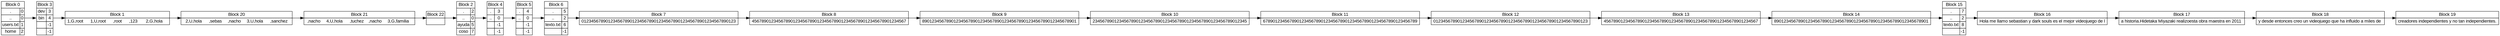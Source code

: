 digraph g {
rankdir = LR;
graph [fontname = "arial"];
node [fontname = "arial"];
edge [fontname = "arial"];
	bl0 [shape=none, margin=0, label =<
		<table border="0" cellborder="1" cellspacing="0">
			<tr> <td colspan = "2" PORT="p">Block 0</td> </tr>
			<tr> <td>.</td> <td>0</td> </tr>
			<tr> <td>..</td> <td>0</td> </tr>
			<tr> <td>users.txt</td> <td>1</td> </tr>
			<tr> <td>home</td> <td>2</td> </tr>
	</table> >];

	bl3 [shape=none, margin=0, label =<
		<table border="0" cellborder="1" cellspacing="0">
			<tr> <td colspan = "2" PORT="p">Block 3</td> </tr>
			<tr> <td>dev</td> <td>3</td> </tr>
			<tr> <td>bin</td> <td>4</td> </tr>
			<tr> <td></td> <td>-1</td> </tr>
			<tr> <td></td> <td>-1</td> </tr>
	</table> >];

	bl0 -> bl3;
	bl1 [shape=none, margin=0, label =<
		<table border="0" cellborder="1" cellspacing="0">
			<tr> <td colspan = "2">Block 1</td> </tr>
			<tr> <td colspan = "2"> 1,G,root      
1,U,root      ,root      ,123       
2,G,hola     </td> </tr>
	</table> >];

	bl3 -> bl1;
	bl20 [shape=none, margin=0, label =<
		<table border="0" cellborder="1" cellspacing="0">
			<tr> <td colspan = "2">Block 20</td> </tr>
			<tr> <td colspan = "2">   
2,U,hola      ,sebas     ,nacho     
3,U,hola      ,sanchez   </td> </tr>
	</table> >];

	bl1 -> bl20;
	bl21 [shape=none, margin=0, label =<
		<table border="0" cellborder="1" cellspacing="0">
			<tr> <td colspan = "2">Block 21</td> </tr>
			<tr> <td colspan = "2">  ,nacho     
4,U,hola      ,tuchez    ,nacho     
3,G,familia    </td> </tr>
	</table> >];

	bl20 -> bl21;
	bl22 [shape=none, margin=0, label =<
		<table border="0" cellborder="1" cellspacing="0">
			<tr> <td colspan = "2">Block 22</td> </tr>
			<tr> <td colspan = "2"> 
 </td> </tr>
	</table> >];

	bl21 -> bl22;
	bl2 [shape=none, margin=0, label =<
		<table border="0" cellborder="1" cellspacing="0">
			<tr> <td colspan = "2" PORT="p">Block 2</td> </tr>
			<tr> <td>.</td> <td>2</td> </tr>
			<tr> <td>..</td> <td>0</td> </tr>
			<tr> <td>ayuda</td> <td>5</td> </tr>
			<tr> <td>coso</td> <td>7</td> </tr>
	</table> >];

	bl22 -> bl2;
	bl4 [shape=none, margin=0, label =<
		<table border="0" cellborder="1" cellspacing="0">
			<tr> <td colspan = "2" PORT="p">Block 4</td> </tr>
			<tr> <td>.</td> <td>3</td> </tr>
			<tr> <td>..</td> <td>0</td> </tr>
			<tr> <td></td> <td>-1</td> </tr>
			<tr> <td></td> <td>-1</td> </tr>
	</table> >];

	bl2 -> bl4;
	bl5 [shape=none, margin=0, label =<
		<table border="0" cellborder="1" cellspacing="0">
			<tr> <td colspan = "2" PORT="p">Block 5</td> </tr>
			<tr> <td>.</td> <td>4</td> </tr>
			<tr> <td>..</td> <td>0</td> </tr>
			<tr> <td></td> <td>-1</td> </tr>
			<tr> <td></td> <td>-1</td> </tr>
	</table> >];

	bl4 -> bl5;
	bl6 [shape=none, margin=0, label =<
		<table border="0" cellborder="1" cellspacing="0">
			<tr> <td colspan = "2" PORT="p">Block 6</td> </tr>
			<tr> <td>.</td> <td>5</td> </tr>
			<tr> <td>..</td> <td>2</td> </tr>
			<tr> <td>texto.txt</td> <td>6</td> </tr>
			<tr> <td></td> <td>-1</td> </tr>
	</table> >];

	bl5 -> bl6;
	bl7 [shape=none, margin=0, label =<
		<table border="0" cellborder="1" cellspacing="0">
			<tr> <td colspan = "2">Block 7</td> </tr>
			<tr> <td colspan = "2"> 0123456789012345678901234567890123456789012345678901234567890123 </td> </tr>
	</table> >];

	bl6 -> bl7;
	bl8 [shape=none, margin=0, label =<
		<table border="0" cellborder="1" cellspacing="0">
			<tr> <td colspan = "2">Block 8</td> </tr>
			<tr> <td colspan = "2"> 4567890123456789012345678901234567890123456789012345678901234567 </td> </tr>
	</table> >];

	bl7 -> bl8;
	bl9 [shape=none, margin=0, label =<
		<table border="0" cellborder="1" cellspacing="0">
			<tr> <td colspan = "2">Block 9</td> </tr>
			<tr> <td colspan = "2"> 8901234567890123456789012345678901234567890123456789012345678901 </td> </tr>
	</table> >];

	bl8 -> bl9;
	bl10 [shape=none, margin=0, label =<
		<table border="0" cellborder="1" cellspacing="0">
			<tr> <td colspan = "2">Block 10</td> </tr>
			<tr> <td colspan = "2"> 2345678901234567890123456789012345678901234567890123456789012345 </td> </tr>
	</table> >];

	bl9 -> bl10;
	bl11 [shape=none, margin=0, label =<
		<table border="0" cellborder="1" cellspacing="0">
			<tr> <td colspan = "2">Block 11</td> </tr>
			<tr> <td colspan = "2"> 6789012345678901234567890123456789012345678901234567890123456789 </td> </tr>
	</table> >];

	bl10 -> bl11;
	bl12 [shape=none, margin=0, label =<
		<table border="0" cellborder="1" cellspacing="0">
			<tr> <td colspan = "2">Block 12</td> </tr>
			<tr> <td colspan = "2"> 0123456789012345678901234567890123456789012345678901234567890123 </td> </tr>
	</table> >];

	bl11 -> bl12;
	bl13 [shape=none, margin=0, label =<
		<table border="0" cellborder="1" cellspacing="0">
			<tr> <td colspan = "2">Block 13</td> </tr>
			<tr> <td colspan = "2"> 4567890123456789012345678901234567890123456789012345678901234567 </td> </tr>
	</table> >];

	bl12 -> bl13;
	bl14 [shape=none, margin=0, label =<
		<table border="0" cellborder="1" cellspacing="0">
			<tr> <td colspan = "2">Block 14</td> </tr>
			<tr> <td colspan = "2"> 8901234567890123456789012345678901234567890123456789012345678901 </td> </tr>
	</table> >];

	bl13 -> bl14;
	bl15 [shape=none, margin=0, label =<
		<table border="0" cellborder="1" cellspacing="0">
			<tr> <td colspan = "2" PORT="p">Block 15</td> </tr>
			<tr> <td>.</td> <td>7</td> </tr>
			<tr> <td>..</td> <td>2</td> </tr>
			<tr> <td>texto.txt</td> <td>8</td> </tr>
			<tr> <td></td> <td>-1</td> </tr>
	</table> >];

	bl14 -> bl15;
	bl16 [shape=none, margin=0, label =<
		<table border="0" cellborder="1" cellspacing="0">
			<tr> <td colspan = "2">Block 16</td> </tr>
			<tr> <td colspan = "2"> Hola me llamo sebastian y dark souls es el mejor videojuego de l </td> </tr>
	</table> >];

	bl15 -> bl16;
	bl17 [shape=none, margin=0, label =<
		<table border="0" cellborder="1" cellspacing="0">
			<tr> <td colspan = "2">Block 17</td> </tr>
			<tr> <td colspan = "2"> a historia.
Hidetaka Miyazaki realizo
esta obra maestra en 2011  </td> </tr>
	</table> >];

	bl16 -> bl17;
	bl18 [shape=none, margin=0, label =<
		<table border="0" cellborder="1" cellspacing="0">
			<tr> <td colspan = "2">Block 18</td> </tr>
			<tr> <td colspan = "2"> y desde entonces creo 
un videojuego que ha influido a miles de  </td> </tr>
	</table> >];

	bl17 -> bl18;
	bl19 [shape=none, margin=0, label =<
		<table border="0" cellborder="1" cellspacing="0">
			<tr> <td colspan = "2">Block 19</td> </tr>
			<tr> <td colspan = "2"> creadores independientes y no tan independientes. </td> </tr>
	</table> >];

	bl18 -> bl19;
}
